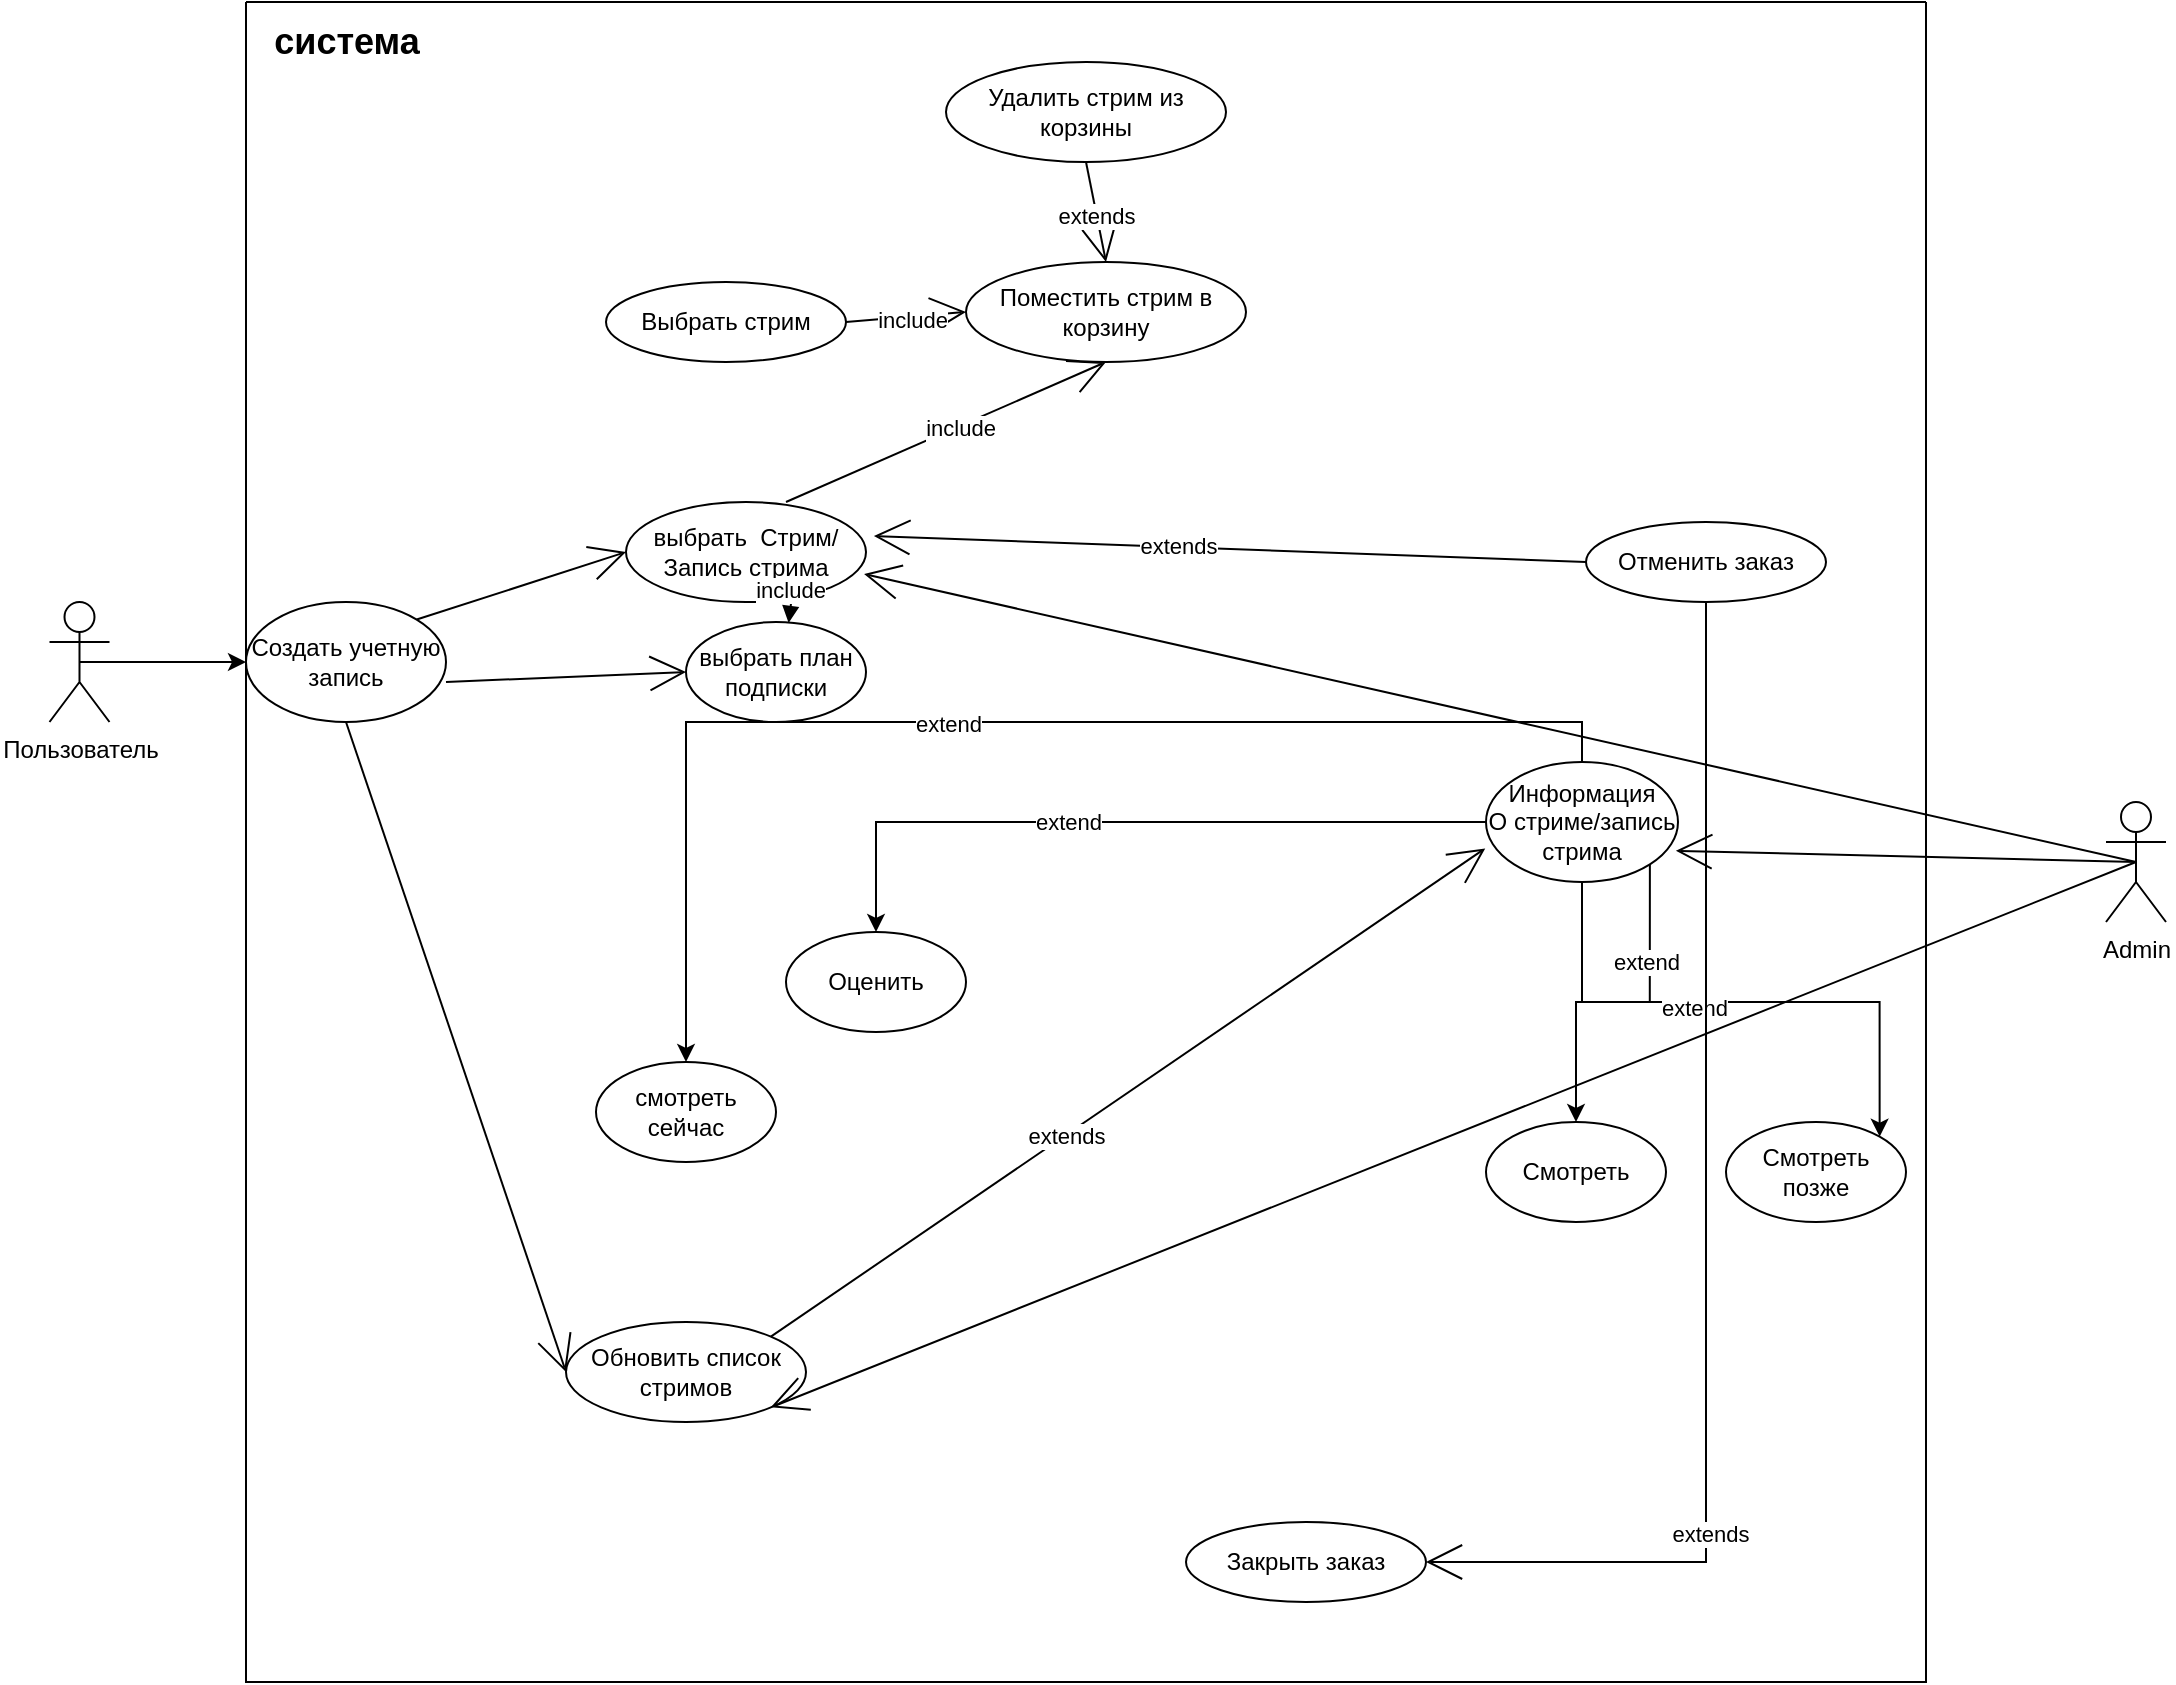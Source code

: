 <mxfile version="24.0.7" type="device">
  <diagram name="Page-1" id="EHUUDFUTc4Rseh3JcNTe">
    <mxGraphModel dx="2530" dy="2186" grid="1" gridSize="10" guides="1" tooltips="1" connect="1" arrows="1" fold="1" page="1" pageScale="1" pageWidth="827" pageHeight="1169" math="0" shadow="0">
      <root>
        <mxCell id="0" />
        <mxCell id="1" parent="0" />
        <mxCell id="1yvp5uJ9UUeQtlleW9mN-1" value="" style="endArrow=open;endSize=16;endFill=0;html=1;rounded=0;entryX=0.5;entryY=1;entryDx=0;entryDy=0;exitX=0.5;exitY=0;exitDx=0;exitDy=0;" parent="1" target="1yvp5uJ9UUeQtlleW9mN-9" edge="1">
          <mxGeometry width="160" relative="1" as="geometry">
            <mxPoint x="100" y="120" as="sourcePoint" />
            <mxPoint x="230" y="10" as="targetPoint" />
          </mxGeometry>
        </mxCell>
        <mxCell id="1yvp5uJ9UUeQtlleW9mN-2" value="include" style="edgeLabel;html=1;align=center;verticalAlign=middle;resizable=0;points=[];" parent="1yvp5uJ9UUeQtlleW9mN-1" vertex="1" connectable="0">
          <mxGeometry x="0.075" y="-1" relative="1" as="geometry">
            <mxPoint as="offset" />
          </mxGeometry>
        </mxCell>
        <mxCell id="1yvp5uJ9UUeQtlleW9mN-4" value="" style="endArrow=open;endSize=16;endFill=0;html=1;rounded=0;exitX=0.5;exitY=0.5;exitDx=0;exitDy=0;exitPerimeter=0;entryX=0.992;entryY=0.72;entryDx=0;entryDy=0;entryPerimeter=0;" parent="1" source="1yvp5uJ9UUeQtlleW9mN-51" target="1yvp5uJ9UUeQtlleW9mN-17" edge="1">
          <mxGeometry width="160" relative="1" as="geometry">
            <mxPoint x="740" y="290" as="sourcePoint" />
            <mxPoint x="142.426" y="154.142" as="targetPoint" />
          </mxGeometry>
        </mxCell>
        <mxCell id="1yvp5uJ9UUeQtlleW9mN-5" value="" style="swimlane;startSize=0;" parent="1" vertex="1">
          <mxGeometry x="-170" y="-130" width="840" height="840" as="geometry" />
        </mxCell>
        <mxCell id="1yvp5uJ9UUeQtlleW9mN-6" value="Обновить список стримов" style="ellipse;whiteSpace=wrap;html=1;" parent="1yvp5uJ9UUeQtlleW9mN-5" vertex="1">
          <mxGeometry x="160" y="660" width="120" height="50" as="geometry" />
        </mxCell>
        <mxCell id="1yvp5uJ9UUeQtlleW9mN-7" value="" style="endArrow=open;endSize=16;endFill=0;html=1;rounded=0;entryX=-0.004;entryY=0.72;entryDx=0;entryDy=0;exitX=1;exitY=0;exitDx=0;exitDy=0;entryPerimeter=0;" parent="1yvp5uJ9UUeQtlleW9mN-5" source="1yvp5uJ9UUeQtlleW9mN-6" target="1yvp5uJ9UUeQtlleW9mN-31" edge="1">
          <mxGeometry width="160" relative="1" as="geometry">
            <mxPoint x="590" y="500" as="sourcePoint" />
            <mxPoint x="560" y="495.0" as="targetPoint" />
          </mxGeometry>
        </mxCell>
        <mxCell id="1yvp5uJ9UUeQtlleW9mN-8" value="extends" style="edgeLabel;html=1;align=center;verticalAlign=middle;resizable=0;points=[];" parent="1yvp5uJ9UUeQtlleW9mN-7" vertex="1" connectable="0">
          <mxGeometry x="-0.178" relative="1" as="geometry">
            <mxPoint as="offset" />
          </mxGeometry>
        </mxCell>
        <mxCell id="1yvp5uJ9UUeQtlleW9mN-9" value="Поместить стрим в корзину" style="ellipse;whiteSpace=wrap;html=1;" parent="1yvp5uJ9UUeQtlleW9mN-5" vertex="1">
          <mxGeometry x="360" y="130" width="140" height="50" as="geometry" />
        </mxCell>
        <mxCell id="1yvp5uJ9UUeQtlleW9mN-10" value="Удалить стрим из корзины" style="ellipse;whiteSpace=wrap;html=1;" parent="1yvp5uJ9UUeQtlleW9mN-5" vertex="1">
          <mxGeometry x="350" y="30" width="140" height="50" as="geometry" />
        </mxCell>
        <mxCell id="1yvp5uJ9UUeQtlleW9mN-11" value="" style="endArrow=open;endSize=16;endFill=0;html=1;rounded=0;entryX=0.5;entryY=0;entryDx=0;entryDy=0;exitX=0.5;exitY=1;exitDx=0;exitDy=0;" parent="1yvp5uJ9UUeQtlleW9mN-5" source="1yvp5uJ9UUeQtlleW9mN-10" target="1yvp5uJ9UUeQtlleW9mN-9" edge="1">
          <mxGeometry width="160" relative="1" as="geometry">
            <mxPoint x="380" y="90" as="sourcePoint" />
            <mxPoint x="370" y="321" as="targetPoint" />
          </mxGeometry>
        </mxCell>
        <mxCell id="1yvp5uJ9UUeQtlleW9mN-12" value="extends" style="edgeLabel;html=1;align=center;verticalAlign=middle;resizable=0;points=[];" parent="1yvp5uJ9UUeQtlleW9mN-11" vertex="1" connectable="0">
          <mxGeometry x="0.075" y="-1" relative="1" as="geometry">
            <mxPoint as="offset" />
          </mxGeometry>
        </mxCell>
        <mxCell id="1yvp5uJ9UUeQtlleW9mN-13" value="Выбрать стрим" style="ellipse;whiteSpace=wrap;html=1;" parent="1yvp5uJ9UUeQtlleW9mN-5" vertex="1">
          <mxGeometry x="180" y="140" width="120" height="40" as="geometry" />
        </mxCell>
        <mxCell id="1yvp5uJ9UUeQtlleW9mN-14" value="" style="endArrow=open;endSize=16;endFill=0;html=1;rounded=0;exitX=1;exitY=0.5;exitDx=0;exitDy=0;entryX=0;entryY=0.5;entryDx=0;entryDy=0;" parent="1yvp5uJ9UUeQtlleW9mN-5" source="1yvp5uJ9UUeQtlleW9mN-13" target="1yvp5uJ9UUeQtlleW9mN-9" edge="1">
          <mxGeometry width="160" relative="1" as="geometry">
            <mxPoint x="410" y="370" as="sourcePoint" />
            <mxPoint x="190" y="110" as="targetPoint" />
          </mxGeometry>
        </mxCell>
        <mxCell id="1yvp5uJ9UUeQtlleW9mN-15" value="include" style="edgeLabel;html=1;align=center;verticalAlign=middle;resizable=0;points=[];" parent="1yvp5uJ9UUeQtlleW9mN-14" vertex="1" connectable="0">
          <mxGeometry x="0.075" y="-1" relative="1" as="geometry">
            <mxPoint as="offset" />
          </mxGeometry>
        </mxCell>
        <mxCell id="1yvp5uJ9UUeQtlleW9mN-16" value="Закрыть заказ" style="ellipse;whiteSpace=wrap;html=1;" parent="1yvp5uJ9UUeQtlleW9mN-5" vertex="1">
          <mxGeometry x="470" y="760" width="120" height="40" as="geometry" />
        </mxCell>
        <mxCell id="1yvp5uJ9UUeQtlleW9mN-17" value="выбрать&amp;nbsp; Стрим/Запись стрима" style="ellipse;whiteSpace=wrap;html=1;" parent="1yvp5uJ9UUeQtlleW9mN-5" vertex="1">
          <mxGeometry x="190" y="250" width="120" height="50" as="geometry" />
        </mxCell>
        <mxCell id="1yvp5uJ9UUeQtlleW9mN-18" value="&lt;b&gt;&lt;font style=&quot;font-size: 18px;&quot;&gt;система&lt;/font&gt;&lt;/b&gt;" style="text;html=1;align=center;verticalAlign=middle;resizable=0;points=[];autosize=1;strokeColor=none;fillColor=none;" parent="1yvp5uJ9UUeQtlleW9mN-5" vertex="1">
          <mxGeometry width="100" height="40" as="geometry" />
        </mxCell>
        <mxCell id="1yvp5uJ9UUeQtlleW9mN-19" value="Создать учетную запись" style="ellipse;whiteSpace=wrap;html=1;" parent="1yvp5uJ9UUeQtlleW9mN-5" vertex="1">
          <mxGeometry y="300" width="100" height="60" as="geometry" />
        </mxCell>
        <mxCell id="1yvp5uJ9UUeQtlleW9mN-20" value="" style="endArrow=open;endSize=16;endFill=0;html=1;rounded=0;entryX=0;entryY=0.5;entryDx=0;entryDy=0;exitX=1;exitY=0;exitDx=0;exitDy=0;" parent="1yvp5uJ9UUeQtlleW9mN-5" source="1yvp5uJ9UUeQtlleW9mN-19" target="1yvp5uJ9UUeQtlleW9mN-17" edge="1">
          <mxGeometry width="160" relative="1" as="geometry">
            <mxPoint x="-60" y="310" as="sourcePoint" />
            <mxPoint x="200" y="280" as="targetPoint" />
          </mxGeometry>
        </mxCell>
        <mxCell id="1yvp5uJ9UUeQtlleW9mN-21" value="" style="endArrow=open;endSize=16;endFill=0;html=1;rounded=0;entryX=0;entryY=0.5;entryDx=0;entryDy=0;" parent="1yvp5uJ9UUeQtlleW9mN-5" target="1yvp5uJ9UUeQtlleW9mN-38" edge="1">
          <mxGeometry width="160" relative="1" as="geometry">
            <mxPoint x="100" y="340" as="sourcePoint" />
            <mxPoint x="326.64" y="410.55" as="targetPoint" />
          </mxGeometry>
        </mxCell>
        <mxCell id="1yvp5uJ9UUeQtlleW9mN-22" value="" style="endArrow=open;endSize=16;endFill=0;html=1;rounded=0;exitX=0.5;exitY=1;exitDx=0;exitDy=0;entryX=0;entryY=0.5;entryDx=0;entryDy=0;" parent="1yvp5uJ9UUeQtlleW9mN-5" source="1yvp5uJ9UUeQtlleW9mN-19" target="1yvp5uJ9UUeQtlleW9mN-6" edge="1">
          <mxGeometry width="160" relative="1" as="geometry">
            <mxPoint x="-80.0" y="300" as="sourcePoint" />
            <mxPoint x="217.323" y="427.427" as="targetPoint" />
          </mxGeometry>
        </mxCell>
        <mxCell id="1yvp5uJ9UUeQtlleW9mN-23" style="edgeStyle=orthogonalEdgeStyle;rounded=0;orthogonalLoop=1;jettySize=auto;html=1;exitX=1;exitY=1;exitDx=0;exitDy=0;" parent="1yvp5uJ9UUeQtlleW9mN-5" source="1yvp5uJ9UUeQtlleW9mN-31" target="1yvp5uJ9UUeQtlleW9mN-40" edge="1">
          <mxGeometry relative="1" as="geometry" />
        </mxCell>
        <mxCell id="1yvp5uJ9UUeQtlleW9mN-24" value="extend" style="edgeLabel;html=1;align=center;verticalAlign=middle;resizable=0;points=[];" parent="1yvp5uJ9UUeQtlleW9mN-23" vertex="1" connectable="0">
          <mxGeometry x="-0.416" y="-2" relative="1" as="geometry">
            <mxPoint as="offset" />
          </mxGeometry>
        </mxCell>
        <mxCell id="1yvp5uJ9UUeQtlleW9mN-25" style="edgeStyle=orthogonalEdgeStyle;rounded=0;orthogonalLoop=1;jettySize=auto;html=1;exitX=0;exitY=0.5;exitDx=0;exitDy=0;" parent="1yvp5uJ9UUeQtlleW9mN-5" source="1yvp5uJ9UUeQtlleW9mN-31" target="1yvp5uJ9UUeQtlleW9mN-41" edge="1">
          <mxGeometry relative="1" as="geometry" />
        </mxCell>
        <mxCell id="1yvp5uJ9UUeQtlleW9mN-26" value="extend" style="edgeLabel;html=1;align=center;verticalAlign=middle;resizable=0;points=[];" parent="1yvp5uJ9UUeQtlleW9mN-25" vertex="1" connectable="0">
          <mxGeometry x="0.165" relative="1" as="geometry">
            <mxPoint as="offset" />
          </mxGeometry>
        </mxCell>
        <mxCell id="1yvp5uJ9UUeQtlleW9mN-27" style="edgeStyle=orthogonalEdgeStyle;rounded=0;orthogonalLoop=1;jettySize=auto;html=1;exitX=0.5;exitY=0;exitDx=0;exitDy=0;" parent="1yvp5uJ9UUeQtlleW9mN-5" source="1yvp5uJ9UUeQtlleW9mN-31" target="1yvp5uJ9UUeQtlleW9mN-42" edge="1">
          <mxGeometry relative="1" as="geometry" />
        </mxCell>
        <mxCell id="1yvp5uJ9UUeQtlleW9mN-28" value="extend" style="edgeLabel;html=1;align=center;verticalAlign=middle;resizable=0;points=[];" parent="1yvp5uJ9UUeQtlleW9mN-27" vertex="1" connectable="0">
          <mxGeometry x="0.057" y="1" relative="1" as="geometry">
            <mxPoint as="offset" />
          </mxGeometry>
        </mxCell>
        <mxCell id="1yvp5uJ9UUeQtlleW9mN-29" style="edgeStyle=orthogonalEdgeStyle;rounded=0;orthogonalLoop=1;jettySize=auto;html=1;exitX=0.5;exitY=1;exitDx=0;exitDy=0;entryX=1;entryY=0;entryDx=0;entryDy=0;" parent="1yvp5uJ9UUeQtlleW9mN-5" source="1yvp5uJ9UUeQtlleW9mN-31" target="1yvp5uJ9UUeQtlleW9mN-39" edge="1">
          <mxGeometry relative="1" as="geometry" />
        </mxCell>
        <mxCell id="1yvp5uJ9UUeQtlleW9mN-30" value="extend" style="edgeLabel;html=1;align=center;verticalAlign=middle;resizable=0;points=[];" parent="1yvp5uJ9UUeQtlleW9mN-29" vertex="1" connectable="0">
          <mxGeometry x="-0.159" y="-3" relative="1" as="geometry">
            <mxPoint as="offset" />
          </mxGeometry>
        </mxCell>
        <mxCell id="1yvp5uJ9UUeQtlleW9mN-31" value="&lt;div&gt;Информация&lt;/div&gt;О стриме/запись стрима" style="ellipse;whiteSpace=wrap;html=1;" parent="1yvp5uJ9UUeQtlleW9mN-5" vertex="1">
          <mxGeometry x="620" y="380" width="96" height="60" as="geometry" />
        </mxCell>
        <mxCell id="1yvp5uJ9UUeQtlleW9mN-32" value="Отменить заказ" style="ellipse;whiteSpace=wrap;html=1;" parent="1yvp5uJ9UUeQtlleW9mN-5" vertex="1">
          <mxGeometry x="670" y="260" width="120" height="40" as="geometry" />
        </mxCell>
        <mxCell id="1yvp5uJ9UUeQtlleW9mN-33" style="edgeStyle=orthogonalEdgeStyle;rounded=0;orthogonalLoop=1;jettySize=auto;html=1;exitX=0.5;exitY=1;exitDx=0;exitDy=0;entryX=1;entryY=0.5;entryDx=0;entryDy=0;endArrow=open;endFill=0;endSize=16;" parent="1yvp5uJ9UUeQtlleW9mN-5" source="1yvp5uJ9UUeQtlleW9mN-32" target="1yvp5uJ9UUeQtlleW9mN-16" edge="1">
          <mxGeometry relative="1" as="geometry" />
        </mxCell>
        <mxCell id="1yvp5uJ9UUeQtlleW9mN-34" value="extends" style="edgeLabel;html=1;align=center;verticalAlign=middle;resizable=0;points=[];" parent="1yvp5uJ9UUeQtlleW9mN-33" vertex="1" connectable="0">
          <mxGeometry x="0.501" y="2" relative="1" as="geometry">
            <mxPoint as="offset" />
          </mxGeometry>
        </mxCell>
        <mxCell id="1yvp5uJ9UUeQtlleW9mN-35" value="" style="endArrow=open;endSize=16;endFill=0;html=1;rounded=0;exitX=0;exitY=0.5;exitDx=0;exitDy=0;entryX=1.033;entryY=0.34;entryDx=0;entryDy=0;entryPerimeter=0;" parent="1yvp5uJ9UUeQtlleW9mN-5" source="1yvp5uJ9UUeQtlleW9mN-32" target="1yvp5uJ9UUeQtlleW9mN-17" edge="1">
          <mxGeometry width="160" relative="1" as="geometry">
            <mxPoint x="790" y="450" as="sourcePoint" />
            <mxPoint x="320" y="280" as="targetPoint" />
          </mxGeometry>
        </mxCell>
        <mxCell id="1yvp5uJ9UUeQtlleW9mN-36" value="extends" style="edgeLabel;html=1;align=center;verticalAlign=middle;resizable=0;points=[];" parent="1yvp5uJ9UUeQtlleW9mN-35" vertex="1" connectable="0">
          <mxGeometry x="0.332" y="2" relative="1" as="geometry">
            <mxPoint x="33" y="-2" as="offset" />
          </mxGeometry>
        </mxCell>
        <mxCell id="1yvp5uJ9UUeQtlleW9mN-37" value="include" style="html=1;verticalAlign=bottom;endArrow=block;curved=0;rounded=0;entryX=0.57;entryY=0.01;entryDx=0;entryDy=0;entryPerimeter=0;exitX=0.692;exitY=0.927;exitDx=0;exitDy=0;exitPerimeter=0;" parent="1yvp5uJ9UUeQtlleW9mN-5" source="1yvp5uJ9UUeQtlleW9mN-17" target="1yvp5uJ9UUeQtlleW9mN-38" edge="1">
          <mxGeometry width="80" relative="1" as="geometry">
            <mxPoint x="260" y="300" as="sourcePoint" />
            <mxPoint x="380.28" y="393.55" as="targetPoint" />
          </mxGeometry>
        </mxCell>
        <mxCell id="1yvp5uJ9UUeQtlleW9mN-38" value="выбрать план подписки" style="ellipse;whiteSpace=wrap;html=1;" parent="1yvp5uJ9UUeQtlleW9mN-5" vertex="1">
          <mxGeometry x="220" y="310" width="90" height="50" as="geometry" />
        </mxCell>
        <mxCell id="1yvp5uJ9UUeQtlleW9mN-39" value="Смотреть позже" style="ellipse;whiteSpace=wrap;html=1;" parent="1yvp5uJ9UUeQtlleW9mN-5" vertex="1">
          <mxGeometry x="740" y="560" width="90" height="50" as="geometry" />
        </mxCell>
        <mxCell id="1yvp5uJ9UUeQtlleW9mN-40" value="Смотреть" style="ellipse;whiteSpace=wrap;html=1;" parent="1yvp5uJ9UUeQtlleW9mN-5" vertex="1">
          <mxGeometry x="620" y="560" width="90" height="50" as="geometry" />
        </mxCell>
        <mxCell id="1yvp5uJ9UUeQtlleW9mN-41" value="Оценить" style="ellipse;whiteSpace=wrap;html=1;" parent="1yvp5uJ9UUeQtlleW9mN-5" vertex="1">
          <mxGeometry x="270" y="465" width="90" height="50" as="geometry" />
        </mxCell>
        <mxCell id="1yvp5uJ9UUeQtlleW9mN-42" value="смотреть сейчас" style="ellipse;whiteSpace=wrap;html=1;" parent="1yvp5uJ9UUeQtlleW9mN-5" vertex="1">
          <mxGeometry x="175" y="530" width="90" height="50" as="geometry" />
        </mxCell>
        <mxCell id="1yvp5uJ9UUeQtlleW9mN-48" value="" style="ellipse;whiteSpace=wrap;html=1;strokeColor=#ffffff;" parent="1" vertex="1">
          <mxGeometry x="-268.25" y="140" width="21.5" height="10" as="geometry" />
        </mxCell>
        <mxCell id="1yvp5uJ9UUeQtlleW9mN-51" value="Admin" style="shape=umlActor;verticalLabelPosition=bottom;verticalAlign=top;html=1;" parent="1" vertex="1">
          <mxGeometry x="760" y="270" width="30" height="60" as="geometry" />
        </mxCell>
        <mxCell id="1yvp5uJ9UUeQtlleW9mN-52" value="" style="endArrow=open;endSize=16;endFill=0;html=1;rounded=0;entryX=1;entryY=1;entryDx=0;entryDy=0;exitX=0.5;exitY=0.5;exitDx=0;exitDy=0;exitPerimeter=0;" parent="1" source="1yvp5uJ9UUeQtlleW9mN-51" target="1yvp5uJ9UUeQtlleW9mN-6" edge="1">
          <mxGeometry width="160" relative="1" as="geometry">
            <mxPoint x="750" y="300" as="sourcePoint" />
            <mxPoint x="515" y="355" as="targetPoint" />
          </mxGeometry>
        </mxCell>
        <mxCell id="1yvp5uJ9UUeQtlleW9mN-53" value="" style="endArrow=open;endSize=16;endFill=0;html=1;rounded=0;exitX=0.5;exitY=0.5;exitDx=0;exitDy=0;exitPerimeter=0;entryX=0.989;entryY=0.74;entryDx=0;entryDy=0;entryPerimeter=0;" parent="1" source="1yvp5uJ9UUeQtlleW9mN-51" target="1yvp5uJ9UUeQtlleW9mN-31" edge="1">
          <mxGeometry width="160" relative="1" as="geometry">
            <mxPoint x="750" y="300" as="sourcePoint" />
            <mxPoint x="179" y="161" as="targetPoint" />
          </mxGeometry>
        </mxCell>
        <mxCell id="OYcQZotcrY2grKgHWErs-2" style="edgeStyle=orthogonalEdgeStyle;rounded=0;orthogonalLoop=1;jettySize=auto;html=1;entryX=0;entryY=0.5;entryDx=0;entryDy=0;exitX=0.5;exitY=0.5;exitDx=0;exitDy=0;exitPerimeter=0;" edge="1" parent="1" source="OYcQZotcrY2grKgHWErs-1" target="1yvp5uJ9UUeQtlleW9mN-19">
          <mxGeometry relative="1" as="geometry" />
        </mxCell>
        <mxCell id="OYcQZotcrY2grKgHWErs-1" value="Пользователь" style="shape=umlActor;verticalLabelPosition=bottom;verticalAlign=top;html=1;outlineConnect=0;" vertex="1" parent="1">
          <mxGeometry x="-268.25" y="170" width="30" height="60" as="geometry" />
        </mxCell>
      </root>
    </mxGraphModel>
  </diagram>
</mxfile>

